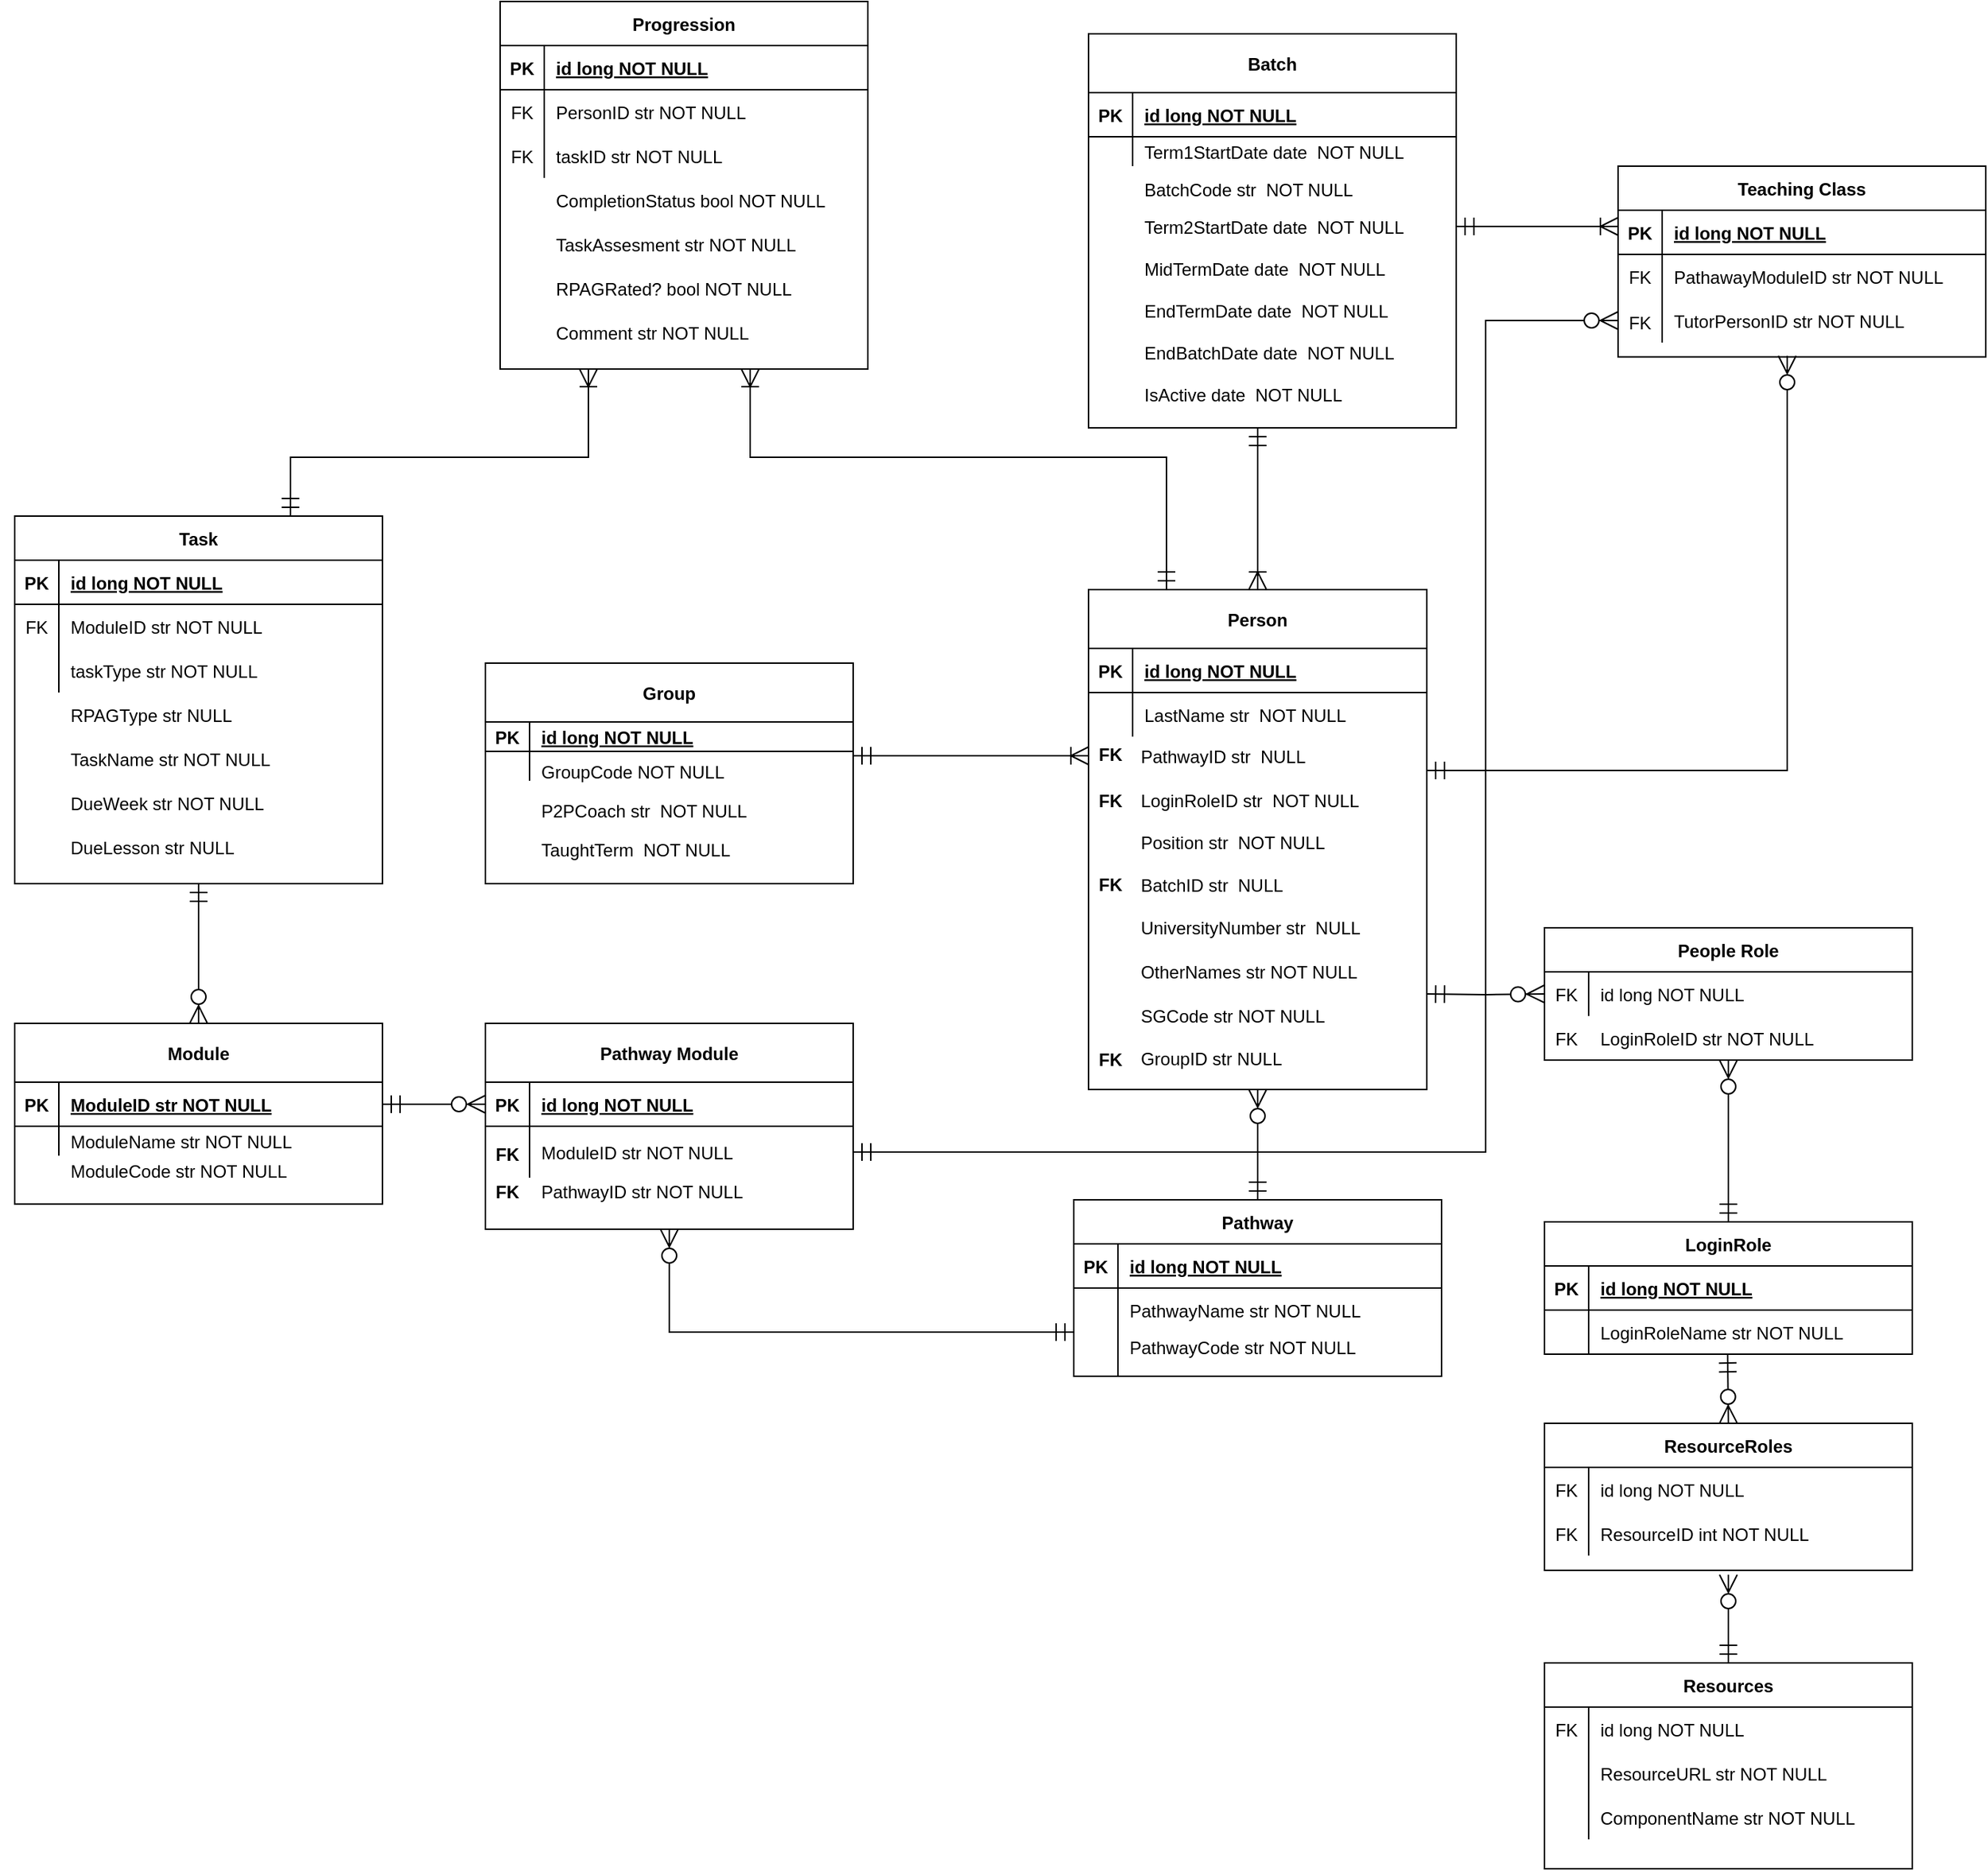 <mxfile version="13.4.5" type="device"><diagram id="R2lEEEUBdFMjLlhIrx00" name="Page-1"><mxGraphModel dx="1936" dy="806" grid="1" gridSize="10" guides="1" tooltips="1" connect="1" arrows="1" fold="1" page="1" pageScale="1" pageWidth="850" pageHeight="1100" math="0" shadow="0" extFonts="Permanent Marker^https://fonts.googleapis.com/css?family=Permanent+Marker"><root><mxCell id="0"/><mxCell id="1" parent="0"/><mxCell id="mULI5Mnwe5MFSeZiWkGn-4" style="edgeStyle=orthogonalEdgeStyle;rounded=0;orthogonalLoop=1;jettySize=auto;html=1;exitX=0.5;exitY=0;exitDx=0;exitDy=0;endArrow=ERzeroToMany;endFill=1;startArrow=ERmandOne;startFill=0;endSize=10;startSize=10;" parent="1" source="iSOJMtBN9dPg6VD0sbcy-31" edge="1"><mxGeometry relative="1" as="geometry"><mxPoint x="595" y="910" as="targetPoint"/></mxGeometry></mxCell><mxCell id="iSOJMtBN9dPg6VD0sbcy-31" value="Pathway" style="shape=table;startSize=30;container=1;collapsible=1;childLayout=tableLayout;fixedRows=1;rowLines=0;fontStyle=1;align=center;resizeLast=1;" parent="1" vertex="1"><mxGeometry x="470" y="985" width="250" height="120" as="geometry"/></mxCell><mxCell id="iSOJMtBN9dPg6VD0sbcy-32" value="" style="shape=partialRectangle;collapsible=0;dropTarget=0;pointerEvents=0;fillColor=none;points=[[0,0.5],[1,0.5]];portConstraint=eastwest;top=0;left=0;right=0;bottom=1;" parent="iSOJMtBN9dPg6VD0sbcy-31" vertex="1"><mxGeometry y="30" width="250" height="30" as="geometry"/></mxCell><mxCell id="iSOJMtBN9dPg6VD0sbcy-33" value="PK" style="shape=partialRectangle;overflow=hidden;connectable=0;fillColor=none;top=0;left=0;bottom=0;right=0;fontStyle=1;" parent="iSOJMtBN9dPg6VD0sbcy-32" vertex="1"><mxGeometry width="30" height="30" as="geometry"/></mxCell><mxCell id="iSOJMtBN9dPg6VD0sbcy-34" value="id long NOT NULL" style="shape=partialRectangle;overflow=hidden;connectable=0;fillColor=none;top=0;left=0;bottom=0;right=0;align=left;spacingLeft=6;fontStyle=5;" parent="iSOJMtBN9dPg6VD0sbcy-32" vertex="1"><mxGeometry x="30" width="220" height="30" as="geometry"/></mxCell><mxCell id="iSOJMtBN9dPg6VD0sbcy-35" value="" style="shape=partialRectangle;collapsible=0;dropTarget=0;pointerEvents=0;fillColor=none;points=[[0,0.5],[1,0.5]];portConstraint=eastwest;top=0;left=0;right=0;bottom=0;" parent="iSOJMtBN9dPg6VD0sbcy-31" vertex="1"><mxGeometry y="60" width="250" height="30" as="geometry"/></mxCell><mxCell id="iSOJMtBN9dPg6VD0sbcy-36" value="" style="shape=partialRectangle;overflow=hidden;connectable=0;fillColor=none;top=0;left=0;bottom=0;right=0;" parent="iSOJMtBN9dPg6VD0sbcy-35" vertex="1"><mxGeometry width="30" height="30" as="geometry"/></mxCell><mxCell id="iSOJMtBN9dPg6VD0sbcy-37" value="PathwayName str NOT NULL" style="shape=partialRectangle;overflow=hidden;connectable=0;fillColor=none;top=0;left=0;bottom=0;right=0;align=left;spacingLeft=6;" parent="iSOJMtBN9dPg6VD0sbcy-35" vertex="1"><mxGeometry x="30" width="220" height="30" as="geometry"/></mxCell><mxCell id="iSOJMtBN9dPg6VD0sbcy-38" value="" style="shape=partialRectangle;collapsible=0;dropTarget=0;pointerEvents=0;fillColor=none;points=[[0,0.5],[1,0.5]];portConstraint=eastwest;top=0;left=0;right=0;bottom=0;" parent="iSOJMtBN9dPg6VD0sbcy-31" vertex="1"><mxGeometry y="90" width="250" height="30" as="geometry"/></mxCell><mxCell id="iSOJMtBN9dPg6VD0sbcy-39" value="" style="shape=partialRectangle;overflow=hidden;connectable=0;fillColor=none;top=0;left=0;bottom=0;right=0;" parent="iSOJMtBN9dPg6VD0sbcy-38" vertex="1"><mxGeometry width="30" height="30" as="geometry"/></mxCell><mxCell id="iSOJMtBN9dPg6VD0sbcy-40" value="" style="shape=partialRectangle;overflow=hidden;connectable=0;fillColor=none;top=0;left=0;bottom=0;right=0;align=left;spacingLeft=6;" parent="iSOJMtBN9dPg6VD0sbcy-38" vertex="1"><mxGeometry x="30" width="220" height="30" as="geometry"/></mxCell><mxCell id="iSOJMtBN9dPg6VD0sbcy-74" value="" style="group" parent="1" vertex="1" connectable="0"><mxGeometry x="480" y="570" width="230" height="370" as="geometry"/></mxCell><mxCell id="iSOJMtBN9dPg6VD0sbcy-63" value="Person" style="shape=table;startSize=40;container=1;collapsible=1;childLayout=tableLayout;fixedRows=1;rowLines=0;fontStyle=1;align=center;resizeLast=1;" parent="iSOJMtBN9dPg6VD0sbcy-74" vertex="1"><mxGeometry width="230" height="340" as="geometry"/></mxCell><mxCell id="iSOJMtBN9dPg6VD0sbcy-64" value="" style="shape=partialRectangle;collapsible=0;dropTarget=0;pointerEvents=0;fillColor=none;points=[[0,0.5],[1,0.5]];portConstraint=eastwest;top=0;left=0;right=0;bottom=1;" parent="iSOJMtBN9dPg6VD0sbcy-63" vertex="1"><mxGeometry y="40" width="230" height="30" as="geometry"/></mxCell><mxCell id="iSOJMtBN9dPg6VD0sbcy-65" value="PK" style="shape=partialRectangle;overflow=hidden;connectable=0;fillColor=none;top=0;left=0;bottom=0;right=0;fontStyle=1;" parent="iSOJMtBN9dPg6VD0sbcy-64" vertex="1"><mxGeometry width="30" height="30" as="geometry"/></mxCell><mxCell id="iSOJMtBN9dPg6VD0sbcy-66" value="id long NOT NULL" style="shape=partialRectangle;overflow=hidden;connectable=0;fillColor=none;top=0;left=0;bottom=0;right=0;align=left;spacingLeft=6;fontStyle=5;" parent="iSOJMtBN9dPg6VD0sbcy-64" vertex="1"><mxGeometry x="30" width="200" height="30" as="geometry"/></mxCell><mxCell id="iSOJMtBN9dPg6VD0sbcy-67" value="" style="shape=partialRectangle;collapsible=0;dropTarget=0;pointerEvents=0;fillColor=none;points=[[0,0.5],[1,0.5]];portConstraint=eastwest;top=0;left=0;right=0;bottom=0;" parent="iSOJMtBN9dPg6VD0sbcy-63" vertex="1"><mxGeometry y="70" width="230" height="30" as="geometry"/></mxCell><mxCell id="iSOJMtBN9dPg6VD0sbcy-68" value="" style="shape=partialRectangle;overflow=hidden;connectable=0;fillColor=none;top=0;left=0;bottom=0;right=0;" parent="iSOJMtBN9dPg6VD0sbcy-67" vertex="1"><mxGeometry width="30" height="30" as="geometry"/></mxCell><mxCell id="iSOJMtBN9dPg6VD0sbcy-69" value="LastName str  NOT NULL" style="shape=partialRectangle;overflow=hidden;connectable=0;fillColor=none;top=0;left=0;bottom=0;right=0;align=left;spacingLeft=6;" parent="iSOJMtBN9dPg6VD0sbcy-67" vertex="1"><mxGeometry x="30" width="200" height="30" as="geometry"/></mxCell><mxCell id="iSOJMtBN9dPg6VD0sbcy-73" value="" style="group" parent="iSOJMtBN9dPg6VD0sbcy-74" vertex="1" connectable="0"><mxGeometry x="27.6" y="220" width="202.4" height="118" as="geometry"/></mxCell><mxCell id="iSOJMtBN9dPg6VD0sbcy-70" value="OtherNames str NOT NULL" style="shape=partialRectangle;overflow=hidden;connectable=0;fillColor=none;top=0;left=0;bottom=0;right=0;align=left;spacingLeft=6;" parent="iSOJMtBN9dPg6VD0sbcy-73" vertex="1"><mxGeometry y="20" width="202.4" height="39.333" as="geometry"/></mxCell><mxCell id="iSOJMtBN9dPg6VD0sbcy-71" value="SGCode str NOT NULL" style="shape=partialRectangle;overflow=hidden;connectable=0;fillColor=none;top=0;left=0;bottom=0;right=0;align=left;spacingLeft=6;" parent="iSOJMtBN9dPg6VD0sbcy-73" vertex="1"><mxGeometry y="50.003" width="202.4" height="39.333" as="geometry"/></mxCell><mxCell id="iSOJMtBN9dPg6VD0sbcy-72" value="GroupID str NULL" style="shape=partialRectangle;overflow=hidden;connectable=0;fillColor=none;top=0;left=0;bottom=0;right=0;align=left;spacingLeft=6;" parent="iSOJMtBN9dPg6VD0sbcy-73" vertex="1"><mxGeometry y="78.667" width="202.4" height="39.333" as="geometry"/></mxCell><mxCell id="TKAU5QeSrJb_DP6Y0V8A-10" value="BatchID str  NULL" style="shape=partialRectangle;overflow=hidden;connectable=0;fillColor=none;top=0;left=0;bottom=0;right=0;align=left;spacingLeft=6;" parent="iSOJMtBN9dPg6VD0sbcy-73" vertex="1"><mxGeometry y="-39.328" width="202.4" height="39.333" as="geometry"/></mxCell><mxCell id="mULI5Mnwe5MFSeZiWkGn-61" value="UniversityNumber str  NULL" style="shape=partialRectangle;overflow=hidden;connectable=0;fillColor=none;top=0;left=0;bottom=0;right=0;align=left;spacingLeft=6;" parent="iSOJMtBN9dPg6VD0sbcy-73" vertex="1"><mxGeometry y="-9.998" width="202.4" height="39.333" as="geometry"/></mxCell><mxCell id="TKAU5QeSrJb_DP6Y0V8A-20" value="Position str  NOT NULL" style="shape=partialRectangle;overflow=hidden;connectable=0;fillColor=none;top=0;left=0;bottom=0;right=0;align=left;spacingLeft=6;" parent="iSOJMtBN9dPg6VD0sbcy-74" vertex="1"><mxGeometry x="27.6" y="163.488" width="202.4" height="13.922" as="geometry"/></mxCell><mxCell id="YhvcG1eNFeFJZgmb6tsX-1" value="PathwayID str  NULL" style="shape=partialRectangle;overflow=hidden;connectable=0;fillColor=none;top=0;left=0;bottom=0;right=0;align=left;spacingLeft=6;" parent="iSOJMtBN9dPg6VD0sbcy-74" vertex="1"><mxGeometry x="27.6" y="99.997" width="202.4" height="26.416" as="geometry"/></mxCell><mxCell id="YhvcG1eNFeFJZgmb6tsX-2" value="LoginRoleID str  NOT NULL" style="shape=partialRectangle;overflow=hidden;connectable=0;fillColor=none;top=0;left=0;bottom=0;right=0;align=left;spacingLeft=6;" parent="iSOJMtBN9dPg6VD0sbcy-74" vertex="1"><mxGeometry x="27.6" y="130.003" width="202.4" height="26.416" as="geometry"/></mxCell><mxCell id="jkWvNy7KjLW6kc-UgUNd-1" value="FK" style="shape=partialRectangle;overflow=hidden;connectable=0;fillColor=none;top=0;left=0;bottom=0;right=0;fontStyle=1;" parent="iSOJMtBN9dPg6VD0sbcy-74" vertex="1"><mxGeometry y="96.41" width="30" height="30" as="geometry"/></mxCell><mxCell id="jkWvNy7KjLW6kc-UgUNd-2" value="FK" style="shape=partialRectangle;overflow=hidden;connectable=0;fillColor=none;top=0;left=0;bottom=0;right=0;fontStyle=1;" parent="iSOJMtBN9dPg6VD0sbcy-74" vertex="1"><mxGeometry y="128" width="30" height="30" as="geometry"/></mxCell><mxCell id="iSOJMtBN9dPg6VD0sbcy-91" value="" style="group" parent="1" vertex="1" connectable="0"><mxGeometry x="480" y="180" width="250" height="300" as="geometry"/></mxCell><mxCell id="iSOJMtBN9dPg6VD0sbcy-75" value="" style="group" parent="iSOJMtBN9dPg6VD0sbcy-91" vertex="1" connectable="0"><mxGeometry width="250" height="299.999" as="geometry"/></mxCell><mxCell id="iSOJMtBN9dPg6VD0sbcy-76" value="Batch" style="shape=table;startSize=40;container=1;collapsible=1;childLayout=tableLayout;fixedRows=1;rowLines=0;fontStyle=1;align=center;resizeLast=1;" parent="iSOJMtBN9dPg6VD0sbcy-75" vertex="1"><mxGeometry y="12" width="250" height="268" as="geometry"/></mxCell><mxCell id="iSOJMtBN9dPg6VD0sbcy-77" value="" style="shape=partialRectangle;collapsible=0;dropTarget=0;pointerEvents=0;fillColor=none;points=[[0,0.5],[1,0.5]];portConstraint=eastwest;top=0;left=0;right=0;bottom=1;" parent="iSOJMtBN9dPg6VD0sbcy-76" vertex="1"><mxGeometry y="40" width="250" height="30" as="geometry"/></mxCell><mxCell id="iSOJMtBN9dPg6VD0sbcy-78" value="PK" style="shape=partialRectangle;overflow=hidden;connectable=0;fillColor=none;top=0;left=0;bottom=0;right=0;fontStyle=1;" parent="iSOJMtBN9dPg6VD0sbcy-77" vertex="1"><mxGeometry width="30" height="30" as="geometry"/></mxCell><mxCell id="iSOJMtBN9dPg6VD0sbcy-79" value="id long NOT NULL" style="shape=partialRectangle;overflow=hidden;connectable=0;fillColor=none;top=0;left=0;bottom=0;right=0;align=left;spacingLeft=6;fontStyle=5;" parent="iSOJMtBN9dPg6VD0sbcy-77" vertex="1"><mxGeometry x="30" width="220" height="30" as="geometry"/></mxCell><mxCell id="iSOJMtBN9dPg6VD0sbcy-80" value="" style="shape=partialRectangle;collapsible=0;dropTarget=0;pointerEvents=0;fillColor=none;points=[[0,0.5],[1,0.5]];portConstraint=eastwest;top=0;left=0;right=0;bottom=0;" parent="iSOJMtBN9dPg6VD0sbcy-76" vertex="1"><mxGeometry y="70" width="250" height="20" as="geometry"/></mxCell><mxCell id="iSOJMtBN9dPg6VD0sbcy-81" value="" style="shape=partialRectangle;overflow=hidden;connectable=0;fillColor=none;top=0;left=0;bottom=0;right=0;" parent="iSOJMtBN9dPg6VD0sbcy-80" vertex="1"><mxGeometry width="30" height="20" as="geometry"/></mxCell><mxCell id="iSOJMtBN9dPg6VD0sbcy-82" value="Term1StartDate date  NOT NULL" style="shape=partialRectangle;overflow=hidden;connectable=0;fillColor=none;top=0;left=0;bottom=0;right=0;align=left;spacingLeft=6;" parent="iSOJMtBN9dPg6VD0sbcy-80" vertex="1"><mxGeometry x="30" width="220" height="20" as="geometry"/></mxCell><mxCell id="iSOJMtBN9dPg6VD0sbcy-83" value="" style="group" parent="iSOJMtBN9dPg6VD0sbcy-75" vertex="1" connectable="0"><mxGeometry x="30" y="128.571" width="220" height="85.714" as="geometry"/></mxCell><mxCell id="iSOJMtBN9dPg6VD0sbcy-84" value="Term2StartDate date  NOT NULL" style="shape=partialRectangle;overflow=hidden;connectable=0;fillColor=none;top=0;left=0;bottom=0;right=0;align=left;spacingLeft=6;" parent="iSOJMtBN9dPg6VD0sbcy-83" vertex="1"><mxGeometry width="220" height="28.571" as="geometry"/></mxCell><mxCell id="iSOJMtBN9dPg6VD0sbcy-85" value="MidTermDate date  NOT NULL" style="shape=partialRectangle;overflow=hidden;connectable=0;fillColor=none;top=0;left=0;bottom=0;right=0;align=left;spacingLeft=6;" parent="iSOJMtBN9dPg6VD0sbcy-83" vertex="1"><mxGeometry y="28.571" width="220" height="28.571" as="geometry"/></mxCell><mxCell id="iSOJMtBN9dPg6VD0sbcy-86" value="EndTermDate date  NOT NULL" style="shape=partialRectangle;overflow=hidden;connectable=0;fillColor=none;top=0;left=0;bottom=0;right=0;align=left;spacingLeft=6;" parent="iSOJMtBN9dPg6VD0sbcy-83" vertex="1"><mxGeometry y="57.143" width="220" height="28.571" as="geometry"/></mxCell><mxCell id="iSOJMtBN9dPg6VD0sbcy-87" value="" style="group" parent="iSOJMtBN9dPg6VD0sbcy-91" vertex="1" connectable="0"><mxGeometry x="30" y="214.285" width="220" height="85.715" as="geometry"/></mxCell><mxCell id="iSOJMtBN9dPg6VD0sbcy-88" value="EndBatchDate date  NOT NULL" style="shape=partialRectangle;overflow=hidden;connectable=0;fillColor=none;top=0;left=0;bottom=0;right=0;align=left;spacingLeft=6;" parent="iSOJMtBN9dPg6VD0sbcy-87" vertex="1"><mxGeometry width="220" height="28.571" as="geometry"/></mxCell><mxCell id="iSOJMtBN9dPg6VD0sbcy-89" value="IsActive date  NOT NULL" style="shape=partialRectangle;overflow=hidden;connectable=0;fillColor=none;top=0;left=0;bottom=0;right=0;align=left;spacingLeft=6;" parent="iSOJMtBN9dPg6VD0sbcy-87" vertex="1"><mxGeometry y="28.571" width="220" height="28.571" as="geometry"/></mxCell><mxCell id="iSOJMtBN9dPg6VD0sbcy-122" value="" style="group" parent="1" vertex="1" connectable="0"><mxGeometry x="70" y="620" width="250" height="160" as="geometry"/></mxCell><mxCell id="iSOJMtBN9dPg6VD0sbcy-123" value="" style="group" parent="iSOJMtBN9dPg6VD0sbcy-122" vertex="1" connectable="0"><mxGeometry width="250" height="160" as="geometry"/></mxCell><mxCell id="iSOJMtBN9dPg6VD0sbcy-138" value="" style="group" parent="iSOJMtBN9dPg6VD0sbcy-123" vertex="1" connectable="0"><mxGeometry width="250" height="160" as="geometry"/></mxCell><mxCell id="iSOJMtBN9dPg6VD0sbcy-124" value="Group" style="shape=table;startSize=40;container=1;collapsible=1;childLayout=tableLayout;fixedRows=1;rowLines=0;fontStyle=1;align=center;resizeLast=1;" parent="iSOJMtBN9dPg6VD0sbcy-138" vertex="1"><mxGeometry width="250" height="150" as="geometry"/></mxCell><mxCell id="iSOJMtBN9dPg6VD0sbcy-125" value="" style="shape=partialRectangle;collapsible=0;dropTarget=0;pointerEvents=0;fillColor=none;points=[[0,0.5],[1,0.5]];portConstraint=eastwest;top=0;left=0;right=0;bottom=1;" parent="iSOJMtBN9dPg6VD0sbcy-124" vertex="1"><mxGeometry y="40" width="250" height="20" as="geometry"/></mxCell><mxCell id="iSOJMtBN9dPg6VD0sbcy-126" value="PK" style="shape=partialRectangle;overflow=hidden;connectable=0;fillColor=none;top=0;left=0;bottom=0;right=0;fontStyle=1;" parent="iSOJMtBN9dPg6VD0sbcy-125" vertex="1"><mxGeometry width="30" height="20" as="geometry"/></mxCell><mxCell id="iSOJMtBN9dPg6VD0sbcy-127" value="id long NOT NULL" style="shape=partialRectangle;overflow=hidden;connectable=0;fillColor=none;top=0;left=0;bottom=0;right=0;align=left;spacingLeft=6;fontStyle=5;" parent="iSOJMtBN9dPg6VD0sbcy-125" vertex="1"><mxGeometry x="30" width="220" height="20" as="geometry"/></mxCell><mxCell id="iSOJMtBN9dPg6VD0sbcy-128" value="" style="shape=partialRectangle;collapsible=0;dropTarget=0;pointerEvents=0;fillColor=none;points=[[0,0.5],[1,0.5]];portConstraint=eastwest;top=0;left=0;right=0;bottom=0;" parent="iSOJMtBN9dPg6VD0sbcy-124" vertex="1"><mxGeometry y="60" width="250" height="20" as="geometry"/></mxCell><mxCell id="iSOJMtBN9dPg6VD0sbcy-129" value="" style="shape=partialRectangle;overflow=hidden;connectable=0;fillColor=none;top=0;left=0;bottom=0;right=0;" parent="iSOJMtBN9dPg6VD0sbcy-128" vertex="1"><mxGeometry width="30" height="20" as="geometry"/></mxCell><mxCell id="iSOJMtBN9dPg6VD0sbcy-130" value="" style="shape=partialRectangle;overflow=hidden;connectable=0;fillColor=none;top=0;left=0;bottom=0;right=0;align=left;spacingLeft=6;" parent="iSOJMtBN9dPg6VD0sbcy-128" vertex="1"><mxGeometry x="30" width="220" height="20" as="geometry"/></mxCell><mxCell id="iSOJMtBN9dPg6VD0sbcy-131" value="" style="group" parent="iSOJMtBN9dPg6VD0sbcy-138" vertex="1" connectable="0"><mxGeometry x="30" y="60" width="220" height="80" as="geometry"/></mxCell><mxCell id="iSOJMtBN9dPg6VD0sbcy-132" value="GroupCode NOT NULL" style="shape=partialRectangle;overflow=hidden;connectable=0;fillColor=none;top=0;left=0;bottom=0;right=0;align=left;spacingLeft=6;fontStyle=0" parent="iSOJMtBN9dPg6VD0sbcy-131" vertex="1"><mxGeometry width="220" height="26.667" as="geometry"/></mxCell><mxCell id="iSOJMtBN9dPg6VD0sbcy-133" value="P2PCoach str  NOT NULL" style="shape=partialRectangle;overflow=hidden;connectable=0;fillColor=none;top=0;left=0;bottom=0;right=0;align=left;spacingLeft=6;" parent="iSOJMtBN9dPg6VD0sbcy-131" vertex="1"><mxGeometry y="26.667" width="220" height="26.667" as="geometry"/></mxCell><mxCell id="iSOJMtBN9dPg6VD0sbcy-134" value="TaughtTerm  NOT NULL" style="shape=partialRectangle;overflow=hidden;connectable=0;fillColor=none;top=0;left=0;bottom=0;right=0;align=left;spacingLeft=6;" parent="iSOJMtBN9dPg6VD0sbcy-131" vertex="1"><mxGeometry y="53.333" width="220" height="26.667" as="geometry"/></mxCell><mxCell id="iSOJMtBN9dPg6VD0sbcy-139" value="" style="group" parent="1" vertex="1" connectable="0"><mxGeometry x="70" y="865" width="250" height="265" as="geometry"/></mxCell><mxCell id="iSOJMtBN9dPg6VD0sbcy-140" value="" style="group" parent="iSOJMtBN9dPg6VD0sbcy-139" vertex="1" connectable="0"><mxGeometry width="250" height="265" as="geometry"/></mxCell><mxCell id="iSOJMtBN9dPg6VD0sbcy-141" value="" style="group" parent="iSOJMtBN9dPg6VD0sbcy-140" vertex="1" connectable="0"><mxGeometry width="250" height="252.381" as="geometry"/></mxCell><mxCell id="iSOJMtBN9dPg6VD0sbcy-142" value="Pathway Module" style="shape=table;startSize=40;container=1;collapsible=1;childLayout=tableLayout;fixedRows=1;rowLines=0;fontStyle=1;align=center;resizeLast=1;" parent="iSOJMtBN9dPg6VD0sbcy-141" vertex="1"><mxGeometry width="250" height="140" as="geometry"/></mxCell><mxCell id="iSOJMtBN9dPg6VD0sbcy-143" value="" style="shape=partialRectangle;collapsible=0;dropTarget=0;pointerEvents=0;fillColor=none;points=[[0,0.5],[1,0.5]];portConstraint=eastwest;top=0;left=0;right=0;bottom=1;" parent="iSOJMtBN9dPg6VD0sbcy-142" vertex="1"><mxGeometry y="40" width="250" height="30" as="geometry"/></mxCell><mxCell id="iSOJMtBN9dPg6VD0sbcy-144" value="PK" style="shape=partialRectangle;overflow=hidden;connectable=0;fillColor=none;top=0;left=0;bottom=0;right=0;fontStyle=1;" parent="iSOJMtBN9dPg6VD0sbcy-143" vertex="1"><mxGeometry width="30" height="30" as="geometry"/></mxCell><mxCell id="iSOJMtBN9dPg6VD0sbcy-145" value="id long NOT NULL" style="shape=partialRectangle;overflow=hidden;connectable=0;fillColor=none;top=0;left=0;bottom=0;right=0;align=left;spacingLeft=6;fontStyle=5;" parent="iSOJMtBN9dPg6VD0sbcy-143" vertex="1"><mxGeometry x="30" width="220" height="30" as="geometry"/></mxCell><mxCell id="iSOJMtBN9dPg6VD0sbcy-146" value="" style="shape=partialRectangle;collapsible=0;dropTarget=0;pointerEvents=0;fillColor=none;points=[[0,0.5],[1,0.5]];portConstraint=eastwest;top=0;left=0;right=0;bottom=0;" parent="iSOJMtBN9dPg6VD0sbcy-142" vertex="1"><mxGeometry y="70" width="250" height="35" as="geometry"/></mxCell><mxCell id="iSOJMtBN9dPg6VD0sbcy-147" value="" style="shape=partialRectangle;overflow=hidden;connectable=0;fillColor=none;top=0;left=0;bottom=0;right=0;" parent="iSOJMtBN9dPg6VD0sbcy-146" vertex="1"><mxGeometry width="30" height="35" as="geometry"/></mxCell><mxCell id="iSOJMtBN9dPg6VD0sbcy-148" value="ModuleID str NOT NULL" style="shape=partialRectangle;overflow=hidden;connectable=0;fillColor=none;top=0;left=0;bottom=0;right=0;align=left;spacingLeft=6;" parent="iSOJMtBN9dPg6VD0sbcy-146" vertex="1"><mxGeometry x="30" width="220" height="35" as="geometry"/></mxCell><mxCell id="mULI5Mnwe5MFSeZiWkGn-5" value="FK" style="shape=partialRectangle;overflow=hidden;connectable=0;fillColor=none;top=0;left=0;bottom=0;right=0;fontStyle=1;" parent="iSOJMtBN9dPg6VD0sbcy-141" vertex="1"><mxGeometry y="95.003" width="30" height="37.857" as="geometry"/></mxCell><mxCell id="mULI5Mnwe5MFSeZiWkGn-6" value="FK" style="shape=partialRectangle;overflow=hidden;connectable=0;fillColor=none;top=0;left=0;bottom=0;right=0;fontStyle=1;" parent="iSOJMtBN9dPg6VD0sbcy-141" vertex="1"><mxGeometry y="69.403" width="30" height="37.857" as="geometry"/></mxCell><mxCell id="iSOJMtBN9dPg6VD0sbcy-149" value="" style="group" parent="iSOJMtBN9dPg6VD0sbcy-141" vertex="1" connectable="0"><mxGeometry x="30" y="105" width="220" height="55" as="geometry"/></mxCell><mxCell id="iSOJMtBN9dPg6VD0sbcy-150" value="PathwayID str NOT NULL" style="shape=partialRectangle;overflow=hidden;connectable=0;fillColor=none;top=0;left=0;bottom=0;right=0;align=left;spacingLeft=6;" parent="iSOJMtBN9dPg6VD0sbcy-149" vertex="1"><mxGeometry width="220" height="18.333" as="geometry"/></mxCell><mxCell id="iSOJMtBN9dPg6VD0sbcy-191" value="" style="group" parent="1" vertex="1" connectable="0"><mxGeometry x="-250" y="520" width="250" height="250" as="geometry"/></mxCell><mxCell id="iSOJMtBN9dPg6VD0sbcy-41" value="Task" style="shape=table;startSize=30;container=1;collapsible=1;childLayout=tableLayout;fixedRows=1;rowLines=0;fontStyle=1;align=center;resizeLast=1;" parent="iSOJMtBN9dPg6VD0sbcy-191" vertex="1"><mxGeometry width="250" height="250" as="geometry"/></mxCell><mxCell id="iSOJMtBN9dPg6VD0sbcy-42" value="" style="shape=partialRectangle;collapsible=0;dropTarget=0;pointerEvents=0;fillColor=none;points=[[0,0.5],[1,0.5]];portConstraint=eastwest;top=0;left=0;right=0;bottom=1;" parent="iSOJMtBN9dPg6VD0sbcy-41" vertex="1"><mxGeometry y="30" width="250" height="30" as="geometry"/></mxCell><mxCell id="iSOJMtBN9dPg6VD0sbcy-43" value="PK" style="shape=partialRectangle;overflow=hidden;connectable=0;fillColor=none;top=0;left=0;bottom=0;right=0;fontStyle=1;" parent="iSOJMtBN9dPg6VD0sbcy-42" vertex="1"><mxGeometry width="30" height="30" as="geometry"/></mxCell><mxCell id="iSOJMtBN9dPg6VD0sbcy-44" value="id long NOT NULL " style="shape=partialRectangle;overflow=hidden;connectable=0;fillColor=none;top=0;left=0;bottom=0;right=0;align=left;spacingLeft=6;fontStyle=5;" parent="iSOJMtBN9dPg6VD0sbcy-42" vertex="1"><mxGeometry x="30" width="220" height="30" as="geometry"/></mxCell><mxCell id="iSOJMtBN9dPg6VD0sbcy-45" value="" style="shape=partialRectangle;collapsible=0;dropTarget=0;pointerEvents=0;fillColor=none;points=[[0,0.5],[1,0.5]];portConstraint=eastwest;top=0;left=0;right=0;bottom=0;" parent="iSOJMtBN9dPg6VD0sbcy-41" vertex="1"><mxGeometry y="60" width="250" height="30" as="geometry"/></mxCell><mxCell id="iSOJMtBN9dPg6VD0sbcy-46" value="FK" style="shape=partialRectangle;overflow=hidden;connectable=0;fillColor=none;top=0;left=0;bottom=0;right=0;" parent="iSOJMtBN9dPg6VD0sbcy-45" vertex="1"><mxGeometry width="30" height="30" as="geometry"/></mxCell><mxCell id="iSOJMtBN9dPg6VD0sbcy-47" value="ModuleID str NOT NULL" style="shape=partialRectangle;overflow=hidden;connectable=0;fillColor=none;top=0;left=0;bottom=0;right=0;align=left;spacingLeft=6;" parent="iSOJMtBN9dPg6VD0sbcy-45" vertex="1"><mxGeometry x="30" width="220" height="30" as="geometry"/></mxCell><mxCell id="iSOJMtBN9dPg6VD0sbcy-48" value="" style="shape=partialRectangle;collapsible=0;dropTarget=0;pointerEvents=0;fillColor=none;points=[[0,0.5],[1,0.5]];portConstraint=eastwest;top=0;left=0;right=0;bottom=0;" parent="iSOJMtBN9dPg6VD0sbcy-41" vertex="1"><mxGeometry y="90" width="250" height="30" as="geometry"/></mxCell><mxCell id="iSOJMtBN9dPg6VD0sbcy-49" value="" style="shape=partialRectangle;overflow=hidden;connectable=0;fillColor=none;top=0;left=0;bottom=0;right=0;" parent="iSOJMtBN9dPg6VD0sbcy-48" vertex="1"><mxGeometry width="30" height="30" as="geometry"/></mxCell><mxCell id="iSOJMtBN9dPg6VD0sbcy-50" value="taskType str NOT NULL" style="shape=partialRectangle;overflow=hidden;connectable=0;fillColor=none;top=0;left=0;bottom=0;right=0;align=left;spacingLeft=6;" parent="iSOJMtBN9dPg6VD0sbcy-48" vertex="1"><mxGeometry x="30" width="220" height="30" as="geometry"/></mxCell><mxCell id="iSOJMtBN9dPg6VD0sbcy-173" value="TaskName str NOT NULL" style="shape=partialRectangle;overflow=hidden;connectable=0;fillColor=none;top=0;left=0;bottom=0;right=0;align=left;spacingLeft=6;" parent="iSOJMtBN9dPg6VD0sbcy-191" vertex="1"><mxGeometry x="30" y="150" width="220" height="30" as="geometry"/></mxCell><mxCell id="iSOJMtBN9dPg6VD0sbcy-174" value="RPAGType str NULL" style="shape=partialRectangle;overflow=hidden;connectable=0;fillColor=none;top=0;left=0;bottom=0;right=0;align=left;spacingLeft=6;" parent="iSOJMtBN9dPg6VD0sbcy-191" vertex="1"><mxGeometry x="30" y="120" width="220" height="30" as="geometry"/></mxCell><mxCell id="iSOJMtBN9dPg6VD0sbcy-175" value="DueWeek str NOT NULL" style="shape=partialRectangle;overflow=hidden;connectable=0;fillColor=none;top=0;left=0;bottom=0;right=0;align=left;spacingLeft=6;" parent="iSOJMtBN9dPg6VD0sbcy-191" vertex="1"><mxGeometry x="30" y="180" width="220" height="30" as="geometry"/></mxCell><mxCell id="iSOJMtBN9dPg6VD0sbcy-176" value="DueLesson str NULL" style="shape=partialRectangle;overflow=hidden;connectable=0;fillColor=none;top=0;left=0;bottom=0;right=0;align=left;spacingLeft=6;" parent="iSOJMtBN9dPg6VD0sbcy-191" vertex="1"><mxGeometry x="30" y="210" width="220" height="30" as="geometry"/></mxCell><mxCell id="iSOJMtBN9dPg6VD0sbcy-192" value="" style="group" parent="1" vertex="1" connectable="0"><mxGeometry x="80" y="170" width="250" height="250" as="geometry"/></mxCell><mxCell id="iSOJMtBN9dPg6VD0sbcy-193" value="Progression" style="shape=table;startSize=30;container=1;collapsible=1;childLayout=tableLayout;fixedRows=1;rowLines=0;fontStyle=1;align=center;resizeLast=1;" parent="iSOJMtBN9dPg6VD0sbcy-192" vertex="1"><mxGeometry width="250" height="250" as="geometry"/></mxCell><mxCell id="iSOJMtBN9dPg6VD0sbcy-194" value="" style="shape=partialRectangle;collapsible=0;dropTarget=0;pointerEvents=0;fillColor=none;points=[[0,0.5],[1,0.5]];portConstraint=eastwest;top=0;left=0;right=0;bottom=1;" parent="iSOJMtBN9dPg6VD0sbcy-193" vertex="1"><mxGeometry y="30" width="250" height="30" as="geometry"/></mxCell><mxCell id="iSOJMtBN9dPg6VD0sbcy-195" value="PK" style="shape=partialRectangle;overflow=hidden;connectable=0;fillColor=none;top=0;left=0;bottom=0;right=0;fontStyle=1;" parent="iSOJMtBN9dPg6VD0sbcy-194" vertex="1"><mxGeometry width="30" height="30" as="geometry"/></mxCell><mxCell id="iSOJMtBN9dPg6VD0sbcy-196" value="id long NOT NULL" style="shape=partialRectangle;overflow=hidden;connectable=0;fillColor=none;top=0;left=0;bottom=0;right=0;align=left;spacingLeft=6;fontStyle=5;" parent="iSOJMtBN9dPg6VD0sbcy-194" vertex="1"><mxGeometry x="30" width="220" height="30" as="geometry"/></mxCell><mxCell id="iSOJMtBN9dPg6VD0sbcy-197" value="" style="shape=partialRectangle;collapsible=0;dropTarget=0;pointerEvents=0;fillColor=none;points=[[0,0.5],[1,0.5]];portConstraint=eastwest;top=0;left=0;right=0;bottom=0;" parent="iSOJMtBN9dPg6VD0sbcy-193" vertex="1"><mxGeometry y="60" width="250" height="30" as="geometry"/></mxCell><mxCell id="iSOJMtBN9dPg6VD0sbcy-198" value="FK" style="shape=partialRectangle;overflow=hidden;connectable=0;fillColor=none;top=0;left=0;bottom=0;right=0;" parent="iSOJMtBN9dPg6VD0sbcy-197" vertex="1"><mxGeometry width="30" height="30" as="geometry"/></mxCell><mxCell id="iSOJMtBN9dPg6VD0sbcy-199" value="PersonID str NOT NULL" style="shape=partialRectangle;overflow=hidden;connectable=0;fillColor=none;top=0;left=0;bottom=0;right=0;align=left;spacingLeft=6;" parent="iSOJMtBN9dPg6VD0sbcy-197" vertex="1"><mxGeometry x="30" width="220" height="30" as="geometry"/></mxCell><mxCell id="iSOJMtBN9dPg6VD0sbcy-200" value="" style="shape=partialRectangle;collapsible=0;dropTarget=0;pointerEvents=0;fillColor=none;points=[[0,0.5],[1,0.5]];portConstraint=eastwest;top=0;left=0;right=0;bottom=0;" parent="iSOJMtBN9dPg6VD0sbcy-193" vertex="1"><mxGeometry y="90" width="250" height="30" as="geometry"/></mxCell><mxCell id="iSOJMtBN9dPg6VD0sbcy-201" value="" style="shape=partialRectangle;overflow=hidden;connectable=0;fillColor=none;top=0;left=0;bottom=0;right=0;" parent="iSOJMtBN9dPg6VD0sbcy-200" vertex="1"><mxGeometry width="30" height="30" as="geometry"/></mxCell><mxCell id="iSOJMtBN9dPg6VD0sbcy-202" value="taskID str NOT NULL" style="shape=partialRectangle;overflow=hidden;connectable=0;fillColor=none;top=0;left=0;bottom=0;right=0;align=left;spacingLeft=6;" parent="iSOJMtBN9dPg6VD0sbcy-200" vertex="1"><mxGeometry x="30" width="220" height="30" as="geometry"/></mxCell><mxCell id="iSOJMtBN9dPg6VD0sbcy-203" value="TaskAssesment str NOT NULL" style="shape=partialRectangle;overflow=hidden;connectable=0;fillColor=none;top=0;left=0;bottom=0;right=0;align=left;spacingLeft=6;" parent="iSOJMtBN9dPg6VD0sbcy-192" vertex="1"><mxGeometry x="30" y="150" width="220" height="30" as="geometry"/></mxCell><mxCell id="iSOJMtBN9dPg6VD0sbcy-204" value="CompletionStatus bool NOT NULL" style="shape=partialRectangle;overflow=hidden;connectable=0;fillColor=none;top=0;left=0;bottom=0;right=0;align=left;spacingLeft=6;" parent="iSOJMtBN9dPg6VD0sbcy-192" vertex="1"><mxGeometry x="30" y="120" width="220" height="30" as="geometry"/></mxCell><mxCell id="iSOJMtBN9dPg6VD0sbcy-205" value="RPAGRated? bool NOT NULL" style="shape=partialRectangle;overflow=hidden;connectable=0;fillColor=none;top=0;left=0;bottom=0;right=0;align=left;spacingLeft=6;" parent="iSOJMtBN9dPg6VD0sbcy-192" vertex="1"><mxGeometry x="30" y="180" width="220" height="30" as="geometry"/></mxCell><mxCell id="iSOJMtBN9dPg6VD0sbcy-206" value="Comment str NOT NULL" style="shape=partialRectangle;overflow=hidden;connectable=0;fillColor=none;top=0;left=0;bottom=0;right=0;align=left;spacingLeft=6;" parent="iSOJMtBN9dPg6VD0sbcy-192" vertex="1"><mxGeometry x="30" y="210" width="220" height="30" as="geometry"/></mxCell><mxCell id="jkWvNy7KjLW6kc-UgUNd-23" value="FK" style="shape=partialRectangle;overflow=hidden;connectable=0;fillColor=none;top=0;left=0;bottom=0;right=0;" parent="iSOJMtBN9dPg6VD0sbcy-192" vertex="1"><mxGeometry y="90" width="30" height="30" as="geometry"/></mxCell><mxCell id="iSOJMtBN9dPg6VD0sbcy-231" value="" style="group" parent="1" vertex="1" connectable="0"><mxGeometry x="-260" y="865" width="250" height="215" as="geometry"/></mxCell><mxCell id="iSOJMtBN9dPg6VD0sbcy-232" value="" style="group" parent="iSOJMtBN9dPg6VD0sbcy-231" vertex="1" connectable="0"><mxGeometry width="250" height="215.0" as="geometry"/></mxCell><mxCell id="iSOJMtBN9dPg6VD0sbcy-233" value="" style="group" parent="iSOJMtBN9dPg6VD0sbcy-232" vertex="1" connectable="0"><mxGeometry width="250" height="204.762" as="geometry"/></mxCell><mxCell id="iSOJMtBN9dPg6VD0sbcy-234" value="Module" style="shape=table;startSize=40;container=1;collapsible=1;childLayout=tableLayout;fixedRows=1;rowLines=0;fontStyle=1;align=center;resizeLast=1;" parent="iSOJMtBN9dPg6VD0sbcy-233" vertex="1"><mxGeometry x="10" width="250" height="122.857" as="geometry"/></mxCell><mxCell id="iSOJMtBN9dPg6VD0sbcy-235" value="" style="shape=partialRectangle;collapsible=0;dropTarget=0;pointerEvents=0;fillColor=none;points=[[0,0.5],[1,0.5]];portConstraint=eastwest;top=0;left=0;right=0;bottom=1;" parent="iSOJMtBN9dPg6VD0sbcy-234" vertex="1"><mxGeometry y="40" width="250" height="30" as="geometry"/></mxCell><mxCell id="iSOJMtBN9dPg6VD0sbcy-236" value="PK" style="shape=partialRectangle;overflow=hidden;connectable=0;fillColor=none;top=0;left=0;bottom=0;right=0;fontStyle=1;" parent="iSOJMtBN9dPg6VD0sbcy-235" vertex="1"><mxGeometry width="30" height="30" as="geometry"/></mxCell><mxCell id="iSOJMtBN9dPg6VD0sbcy-237" value="ModuleID str NOT NULL" style="shape=partialRectangle;overflow=hidden;connectable=0;fillColor=none;top=0;left=0;bottom=0;right=0;align=left;spacingLeft=6;fontStyle=5;" parent="iSOJMtBN9dPg6VD0sbcy-235" vertex="1"><mxGeometry x="30" width="220" height="30" as="geometry"/></mxCell><mxCell id="iSOJMtBN9dPg6VD0sbcy-238" value="" style="shape=partialRectangle;collapsible=0;dropTarget=0;pointerEvents=0;fillColor=none;points=[[0,0.5],[1,0.5]];portConstraint=eastwest;top=0;left=0;right=0;bottom=0;" parent="iSOJMtBN9dPg6VD0sbcy-234" vertex="1"><mxGeometry y="70" width="250" height="20" as="geometry"/></mxCell><mxCell id="iSOJMtBN9dPg6VD0sbcy-239" value="" style="shape=partialRectangle;overflow=hidden;connectable=0;fillColor=none;top=0;left=0;bottom=0;right=0;" parent="iSOJMtBN9dPg6VD0sbcy-238" vertex="1"><mxGeometry width="30" height="20" as="geometry"/></mxCell><mxCell id="iSOJMtBN9dPg6VD0sbcy-240" value="ModuleName str NOT NULL" style="shape=partialRectangle;overflow=hidden;connectable=0;fillColor=none;top=0;left=0;bottom=0;right=0;align=left;spacingLeft=6;" parent="iSOJMtBN9dPg6VD0sbcy-238" vertex="1"><mxGeometry x="30" width="220" height="20" as="geometry"/></mxCell><mxCell id="iSOJMtBN9dPg6VD0sbcy-241" value="" style="group" parent="iSOJMtBN9dPg6VD0sbcy-233" vertex="1" connectable="0"><mxGeometry x="40" y="92.143" width="220" height="61.429" as="geometry"/></mxCell><mxCell id="iSOJMtBN9dPg6VD0sbcy-242" value="" style="shape=partialRectangle;overflow=hidden;connectable=0;fillColor=none;top=0;left=0;bottom=0;right=0;align=left;spacingLeft=6;" parent="iSOJMtBN9dPg6VD0sbcy-241" vertex="1"><mxGeometry width="220" height="20.476" as="geometry"/></mxCell><mxCell id="jkWvNy7KjLW6kc-UgUNd-22" value="ModuleCode str NOT NULL" style="shape=partialRectangle;overflow=hidden;connectable=0;fillColor=none;top=0;left=0;bottom=0;right=0;align=left;spacingLeft=6;" parent="iSOJMtBN9dPg6VD0sbcy-241" vertex="1"><mxGeometry y="-2.143" width="220" height="20" as="geometry"/></mxCell><mxCell id="TKAU5QeSrJb_DP6Y0V8A-2" style="edgeStyle=orthogonalEdgeStyle;rounded=0;orthogonalLoop=1;jettySize=auto;html=1;startArrow=ERoneToMany;startFill=0;endArrow=ERmandOne;endFill=0;endSize=10;startSize=10;" parent="1" edge="1"><mxGeometry relative="1" as="geometry"><mxPoint x="320" y="683" as="targetPoint"/><mxPoint x="480" y="683" as="sourcePoint"/></mxGeometry></mxCell><mxCell id="TKAU5QeSrJb_DP6Y0V8A-8" style="edgeStyle=orthogonalEdgeStyle;rounded=0;orthogonalLoop=1;jettySize=auto;html=1;entryX=0.5;entryY=1;entryDx=0;entryDy=0;startArrow=ERzeroToMany;startFill=1;endArrow=ERmandOne;endFill=0;startSize=10;endSize=10;" parent="1" source="iSOJMtBN9dPg6VD0sbcy-234" target="iSOJMtBN9dPg6VD0sbcy-41" edge="1"><mxGeometry relative="1" as="geometry"/></mxCell><mxCell id="TKAU5QeSrJb_DP6Y0V8A-9" style="edgeStyle=orthogonalEdgeStyle;rounded=0;orthogonalLoop=1;jettySize=auto;html=1;exitX=0.5;exitY=0;exitDx=0;exitDy=0;startArrow=ERoneToMany;startFill=0;endArrow=ERmandOne;endFill=0;startSize=10;endSize=10;" parent="1" source="iSOJMtBN9dPg6VD0sbcy-63" edge="1"><mxGeometry relative="1" as="geometry"><mxPoint x="595" y="460" as="targetPoint"/></mxGeometry></mxCell><mxCell id="TKAU5QeSrJb_DP6Y0V8A-13" style="edgeStyle=orthogonalEdgeStyle;rounded=0;orthogonalLoop=1;jettySize=auto;html=1;exitX=1;exitY=0.5;exitDx=0;exitDy=0;entryX=0;entryY=0.5;entryDx=0;entryDy=0;startArrow=ERmandOne;startFill=0;endArrow=ERzeroToMany;endFill=1;startSize=10;endSize=10;" parent="1" source="iSOJMtBN9dPg6VD0sbcy-235" target="iSOJMtBN9dPg6VD0sbcy-143" edge="1"><mxGeometry relative="1" as="geometry"/></mxCell><mxCell id="TKAU5QeSrJb_DP6Y0V8A-15" style="edgeStyle=orthogonalEdgeStyle;rounded=0;orthogonalLoop=1;jettySize=auto;html=1;exitX=0.75;exitY=0;exitDx=0;exitDy=0;startArrow=ERmandOne;startFill=0;endArrow=ERoneToMany;endFill=0;startSize=10;endSize=10;" parent="1" source="iSOJMtBN9dPg6VD0sbcy-41" edge="1"><mxGeometry relative="1" as="geometry"><mxPoint x="140" y="420" as="targetPoint"/><Array as="points"><mxPoint x="-62" y="480"/><mxPoint x="140" y="480"/></Array></mxGeometry></mxCell><mxCell id="TKAU5QeSrJb_DP6Y0V8A-16" style="edgeStyle=orthogonalEdgeStyle;rounded=0;orthogonalLoop=1;jettySize=auto;html=1;startArrow=ERmandOne;startFill=0;endArrow=ERoneToMany;endFill=0;startSize=10;endSize=10;" parent="1" edge="1"><mxGeometry relative="1" as="geometry"><mxPoint x="250" y="420" as="targetPoint"/><Array as="points"><mxPoint x="533" y="480"/><mxPoint x="250" y="480"/></Array><mxPoint x="533" y="570" as="sourcePoint"/></mxGeometry></mxCell><mxCell id="YhvcG1eNFeFJZgmb6tsX-4" value="People Role" style="shape=table;startSize=30;container=1;collapsible=1;childLayout=tableLayout;fixedRows=1;rowLines=0;fontStyle=1;align=center;resizeLast=1;" parent="1" vertex="1"><mxGeometry x="790" y="800" width="250" height="90" as="geometry"/></mxCell><mxCell id="YhvcG1eNFeFJZgmb6tsX-8" value="" style="shape=partialRectangle;collapsible=0;dropTarget=0;pointerEvents=0;fillColor=none;points=[[0,0.5],[1,0.5]];portConstraint=eastwest;top=0;left=0;right=0;bottom=0;" parent="YhvcG1eNFeFJZgmb6tsX-4" vertex="1"><mxGeometry y="30" width="250" height="30" as="geometry"/></mxCell><mxCell id="YhvcG1eNFeFJZgmb6tsX-9" value="FK" style="shape=partialRectangle;overflow=hidden;connectable=0;fillColor=none;top=0;left=0;bottom=0;right=0;" parent="YhvcG1eNFeFJZgmb6tsX-8" vertex="1"><mxGeometry width="30" height="30" as="geometry"/></mxCell><mxCell id="YhvcG1eNFeFJZgmb6tsX-10" value="id long NOT NULL" style="shape=partialRectangle;overflow=hidden;connectable=0;fillColor=none;top=0;left=0;bottom=0;right=0;align=left;spacingLeft=6;" parent="YhvcG1eNFeFJZgmb6tsX-8" vertex="1"><mxGeometry x="30" width="220" height="30" as="geometry"/></mxCell><mxCell id="YhvcG1eNFeFJZgmb6tsX-14" style="edgeStyle=orthogonalEdgeStyle;rounded=0;orthogonalLoop=1;jettySize=auto;html=1;startArrow=ERmandOne;startFill=0;endArrow=ERzeroToMany;endFill=1;endSize=10;startSize=10;entryX=0;entryY=0.5;entryDx=0;entryDy=0;" parent="1" target="YhvcG1eNFeFJZgmb6tsX-8" edge="1"><mxGeometry relative="1" as="geometry"><mxPoint x="340" y="703" as="targetPoint"/><mxPoint x="710" y="845" as="sourcePoint"/></mxGeometry></mxCell><mxCell id="mULI5Mnwe5MFSeZiWkGn-3" style="edgeStyle=orthogonalEdgeStyle;rounded=0;orthogonalLoop=1;jettySize=auto;html=1;exitX=0.5;exitY=1;exitDx=0;exitDy=0;entryX=0;entryY=0.75;entryDx=0;entryDy=0;endArrow=ERmandOne;endFill=0;startArrow=ERzeroToMany;startFill=1;endSize=10;startSize=10;" parent="1" source="iSOJMtBN9dPg6VD0sbcy-142" target="iSOJMtBN9dPg6VD0sbcy-31" edge="1"><mxGeometry relative="1" as="geometry"/></mxCell><mxCell id="mULI5Mnwe5MFSeZiWkGn-45" value="" style="group" parent="1" vertex="1" connectable="0"><mxGeometry x="840" y="282" width="250" height="148" as="geometry"/></mxCell><mxCell id="mULI5Mnwe5MFSeZiWkGn-28" value="" style="group" parent="mULI5Mnwe5MFSeZiWkGn-45" vertex="1" connectable="0"><mxGeometry width="250" height="120" as="geometry"/></mxCell><mxCell id="mULI5Mnwe5MFSeZiWkGn-29" value="Teaching Class" style="shape=table;startSize=30;container=1;collapsible=1;childLayout=tableLayout;fixedRows=1;rowLines=0;fontStyle=1;align=center;resizeLast=1;" parent="mULI5Mnwe5MFSeZiWkGn-28" vertex="1"><mxGeometry width="250" height="129.73" as="geometry"/></mxCell><mxCell id="mULI5Mnwe5MFSeZiWkGn-30" value="" style="shape=partialRectangle;collapsible=0;dropTarget=0;pointerEvents=0;fillColor=none;points=[[0,0.5],[1,0.5]];portConstraint=eastwest;top=0;left=0;right=0;bottom=1;" parent="mULI5Mnwe5MFSeZiWkGn-29" vertex="1"><mxGeometry y="30" width="250" height="30" as="geometry"/></mxCell><mxCell id="mULI5Mnwe5MFSeZiWkGn-31" value="PK" style="shape=partialRectangle;overflow=hidden;connectable=0;fillColor=none;top=0;left=0;bottom=0;right=0;fontStyle=1;" parent="mULI5Mnwe5MFSeZiWkGn-30" vertex="1"><mxGeometry width="30" height="30" as="geometry"/></mxCell><mxCell id="mULI5Mnwe5MFSeZiWkGn-32" value="id long NOT NULL" style="shape=partialRectangle;overflow=hidden;connectable=0;fillColor=none;top=0;left=0;bottom=0;right=0;align=left;spacingLeft=6;fontStyle=5;" parent="mULI5Mnwe5MFSeZiWkGn-30" vertex="1"><mxGeometry x="30" width="220" height="30" as="geometry"/></mxCell><mxCell id="mULI5Mnwe5MFSeZiWkGn-33" value="" style="shape=partialRectangle;collapsible=0;dropTarget=0;pointerEvents=0;fillColor=none;points=[[0,0.5],[1,0.5]];portConstraint=eastwest;top=0;left=0;right=0;bottom=0;" parent="mULI5Mnwe5MFSeZiWkGn-29" vertex="1"><mxGeometry y="60" width="250" height="30" as="geometry"/></mxCell><mxCell id="mULI5Mnwe5MFSeZiWkGn-34" value="FK" style="shape=partialRectangle;overflow=hidden;connectable=0;fillColor=none;top=0;left=0;bottom=0;right=0;" parent="mULI5Mnwe5MFSeZiWkGn-33" vertex="1"><mxGeometry width="30" height="30" as="geometry"/></mxCell><mxCell id="mULI5Mnwe5MFSeZiWkGn-35" value="PathawayModuleID str NOT NULL" style="shape=partialRectangle;overflow=hidden;connectable=0;fillColor=none;top=0;left=0;bottom=0;right=0;align=left;spacingLeft=6;" parent="mULI5Mnwe5MFSeZiWkGn-33" vertex="1"><mxGeometry x="30" width="220" height="30" as="geometry"/></mxCell><mxCell id="mULI5Mnwe5MFSeZiWkGn-36" value="" style="shape=partialRectangle;collapsible=0;dropTarget=0;pointerEvents=0;fillColor=none;points=[[0,0.5],[1,0.5]];portConstraint=eastwest;top=0;left=0;right=0;bottom=0;" parent="mULI5Mnwe5MFSeZiWkGn-29" vertex="1"><mxGeometry y="90" width="250" height="30" as="geometry"/></mxCell><mxCell id="mULI5Mnwe5MFSeZiWkGn-37" value="" style="shape=partialRectangle;overflow=hidden;connectable=0;fillColor=none;top=0;left=0;bottom=0;right=0;" parent="mULI5Mnwe5MFSeZiWkGn-36" vertex="1"><mxGeometry width="30" height="30" as="geometry"/></mxCell><mxCell id="mULI5Mnwe5MFSeZiWkGn-38" value="TutorPersonID str NOT NULL" style="shape=partialRectangle;overflow=hidden;connectable=0;fillColor=none;top=0;left=0;bottom=0;right=0;align=left;spacingLeft=6;" parent="mULI5Mnwe5MFSeZiWkGn-36" vertex="1"><mxGeometry x="30" width="220" height="30" as="geometry"/></mxCell><mxCell id="mULI5Mnwe5MFSeZiWkGn-43" value="FK" style="shape=partialRectangle;overflow=hidden;connectable=0;fillColor=none;top=0;left=0;bottom=0;right=0;" parent="mULI5Mnwe5MFSeZiWkGn-28" vertex="1"><mxGeometry y="98.0" width="30" height="14.4" as="geometry"/></mxCell><mxCell id="mULI5Mnwe5MFSeZiWkGn-62" style="edgeStyle=orthogonalEdgeStyle;rounded=0;orthogonalLoop=1;jettySize=auto;html=1;startArrow=ERzeroToMany;startFill=1;endArrow=ERmandOne;endFill=0;startSize=10;endSize=10;" parent="1" edge="1"><mxGeometry relative="1" as="geometry"><mxPoint x="710" y="693" as="targetPoint"/><Array as="points"><mxPoint x="955" y="693"/></Array><mxPoint x="955" y="411" as="sourcePoint"/></mxGeometry></mxCell><mxCell id="mULI5Mnwe5MFSeZiWkGn-63" style="edgeStyle=orthogonalEdgeStyle;rounded=0;orthogonalLoop=1;jettySize=auto;html=1;startArrow=ERoneToMany;startFill=0;endArrow=ERmandOne;endFill=0;startSize=10;endSize=10;" parent="1" edge="1"><mxGeometry relative="1" as="geometry"><mxPoint x="840" y="323" as="sourcePoint"/><mxPoint x="730" y="323" as="targetPoint"/><Array as="points"><mxPoint x="840" y="323"/></Array></mxGeometry></mxCell><mxCell id="mULI5Mnwe5MFSeZiWkGn-64" style="edgeStyle=orthogonalEdgeStyle;rounded=0;orthogonalLoop=1;jettySize=auto;html=1;exitX=1;exitY=0.5;exitDx=0;exitDy=0;startArrow=ERmandOne;startFill=0;endArrow=ERzeroToMany;endFill=1;startSize=10;endSize=10;entryX=0;entryY=0.5;entryDx=0;entryDy=0;" parent="1" source="iSOJMtBN9dPg6VD0sbcy-146" target="mULI5Mnwe5MFSeZiWkGn-36" edge="1"><mxGeometry relative="1" as="geometry"><mxPoint x="840" y="420" as="targetPoint"/><Array as="points"><mxPoint x="750" y="953"/><mxPoint x="750" y="387"/></Array></mxGeometry></mxCell><mxCell id="jkWvNy7KjLW6kc-UgUNd-3" value="FK" style="shape=partialRectangle;overflow=hidden;connectable=0;fillColor=none;top=0;left=0;bottom=0;right=0;fontStyle=1;" parent="1" vertex="1"><mxGeometry x="480" y="755" width="30" height="30" as="geometry"/></mxCell><mxCell id="jkWvNy7KjLW6kc-UgUNd-4" value="FK" style="shape=partialRectangle;overflow=hidden;connectable=0;fillColor=none;top=0;left=0;bottom=0;right=0;fontStyle=1;" parent="1" vertex="1"><mxGeometry x="480" y="874" width="30" height="30" as="geometry"/></mxCell><mxCell id="mULI5Mnwe5MFSeZiWkGn-8" value="BatchCode str  NOT NULL" style="shape=partialRectangle;overflow=hidden;connectable=0;fillColor=none;top=0;left=0;bottom=0;right=0;align=left;spacingLeft=6;" parent="1" vertex="1"><mxGeometry x="510" y="282.999" width="220" height="28.571" as="geometry"/></mxCell><mxCell id="jkWvNy7KjLW6kc-UgUNd-20" style="edgeStyle=orthogonalEdgeStyle;rounded=0;orthogonalLoop=1;jettySize=auto;html=1;exitX=0.5;exitY=0;exitDx=0;exitDy=0;endArrow=ERzeroToMany;endFill=1;endSize=10;startSize=10;startArrow=ERmandOne;startFill=0;" parent="1" source="jkWvNy7KjLW6kc-UgUNd-5" edge="1"><mxGeometry relative="1" as="geometry"><mxPoint x="915" y="890" as="targetPoint"/></mxGeometry></mxCell><mxCell id="jkWvNy7KjLW6kc-UgUNd-5" value="LoginRole" style="shape=table;startSize=30;container=1;collapsible=1;childLayout=tableLayout;fixedRows=1;rowLines=0;fontStyle=1;align=center;resizeLast=1;" parent="1" vertex="1"><mxGeometry x="790" y="1000" width="250" height="90" as="geometry"/></mxCell><mxCell id="jkWvNy7KjLW6kc-UgUNd-6" value="" style="shape=partialRectangle;collapsible=0;dropTarget=0;pointerEvents=0;fillColor=none;points=[[0,0.5],[1,0.5]];portConstraint=eastwest;top=0;left=0;right=0;bottom=1;" parent="jkWvNy7KjLW6kc-UgUNd-5" vertex="1"><mxGeometry y="30" width="250" height="30" as="geometry"/></mxCell><mxCell id="jkWvNy7KjLW6kc-UgUNd-7" value="PK" style="shape=partialRectangle;overflow=hidden;connectable=0;fillColor=none;top=0;left=0;bottom=0;right=0;fontStyle=1;" parent="jkWvNy7KjLW6kc-UgUNd-6" vertex="1"><mxGeometry width="30" height="30" as="geometry"/></mxCell><mxCell id="jkWvNy7KjLW6kc-UgUNd-8" value="id long NOT NULL" style="shape=partialRectangle;overflow=hidden;connectable=0;fillColor=none;top=0;left=0;bottom=0;right=0;align=left;spacingLeft=6;fontStyle=5;" parent="jkWvNy7KjLW6kc-UgUNd-6" vertex="1"><mxGeometry x="30" width="220" height="30" as="geometry"/></mxCell><mxCell id="jkWvNy7KjLW6kc-UgUNd-9" value="" style="shape=partialRectangle;collapsible=0;dropTarget=0;pointerEvents=0;fillColor=none;points=[[0,0.5],[1,0.5]];portConstraint=eastwest;top=0;left=0;right=0;bottom=0;" parent="jkWvNy7KjLW6kc-UgUNd-5" vertex="1"><mxGeometry y="60" width="250" height="30" as="geometry"/></mxCell><mxCell id="jkWvNy7KjLW6kc-UgUNd-10" value="" style="shape=partialRectangle;overflow=hidden;connectable=0;fillColor=none;top=0;left=0;bottom=0;right=0;" parent="jkWvNy7KjLW6kc-UgUNd-9" vertex="1"><mxGeometry width="30" height="30" as="geometry"/></mxCell><mxCell id="jkWvNy7KjLW6kc-UgUNd-11" value="LoginRoleName str NOT NULL" style="shape=partialRectangle;overflow=hidden;connectable=0;fillColor=none;top=0;left=0;bottom=0;right=0;align=left;spacingLeft=6;" parent="jkWvNy7KjLW6kc-UgUNd-9" vertex="1"><mxGeometry x="30" width="220" height="30" as="geometry"/></mxCell><mxCell id="jkWvNy7KjLW6kc-UgUNd-15" value="LoginRoleID str NOT NULL" style="shape=partialRectangle;overflow=hidden;connectable=0;fillColor=none;top=0;left=0;bottom=0;right=0;align=left;spacingLeft=6;" parent="1" vertex="1"><mxGeometry x="820" y="860" width="220" height="30" as="geometry"/></mxCell><mxCell id="jkWvNy7KjLW6kc-UgUNd-19" value="FK" style="shape=partialRectangle;overflow=hidden;connectable=0;fillColor=none;top=0;left=0;bottom=0;right=0;" parent="1" vertex="1"><mxGeometry x="790" y="860" width="30" height="30" as="geometry"/></mxCell><mxCell id="jkWvNy7KjLW6kc-UgUNd-21" value="PathwayCode str NOT NULL" style="shape=partialRectangle;overflow=hidden;connectable=0;fillColor=none;top=0;left=0;bottom=0;right=0;align=left;spacingLeft=6;" parent="1" vertex="1"><mxGeometry x="500" y="1070" width="220" height="30" as="geometry"/></mxCell><mxCell id="UO6EwMncOH4wVVlUWjAr-1" value="ResourceRoles" style="shape=table;startSize=30;container=1;collapsible=1;childLayout=tableLayout;fixedRows=1;rowLines=0;fontStyle=1;align=center;resizeLast=1;" parent="1" vertex="1"><mxGeometry x="790" y="1137" width="250" height="100" as="geometry"/></mxCell><mxCell id="UO6EwMncOH4wVVlUWjAr-2" value="" style="shape=partialRectangle;collapsible=0;dropTarget=0;pointerEvents=0;fillColor=none;points=[[0,0.5],[1,0.5]];portConstraint=eastwest;top=0;left=0;right=0;bottom=0;" parent="UO6EwMncOH4wVVlUWjAr-1" vertex="1"><mxGeometry y="30" width="250" height="30" as="geometry"/></mxCell><mxCell id="UO6EwMncOH4wVVlUWjAr-3" value="FK" style="shape=partialRectangle;overflow=hidden;connectable=0;fillColor=none;top=0;left=0;bottom=0;right=0;" parent="UO6EwMncOH4wVVlUWjAr-2" vertex="1"><mxGeometry width="30" height="30" as="geometry"/></mxCell><mxCell id="UO6EwMncOH4wVVlUWjAr-4" value="id long NOT NULL" style="shape=partialRectangle;overflow=hidden;connectable=0;fillColor=none;top=0;left=0;bottom=0;right=0;align=left;spacingLeft=6;" parent="UO6EwMncOH4wVVlUWjAr-2" vertex="1"><mxGeometry x="30" width="220" height="30" as="geometry"/></mxCell><mxCell id="UO6EwMncOH4wVVlUWjAr-10" value="" style="shape=partialRectangle;collapsible=0;dropTarget=0;pointerEvents=0;fillColor=none;points=[[0,0.5],[1,0.5]];portConstraint=eastwest;top=0;left=0;right=0;bottom=0;" parent="UO6EwMncOH4wVVlUWjAr-1" vertex="1"><mxGeometry y="60" width="250" height="30" as="geometry"/></mxCell><mxCell id="UO6EwMncOH4wVVlUWjAr-11" value="FK" style="shape=partialRectangle;overflow=hidden;connectable=0;fillColor=none;top=0;left=0;bottom=0;right=0;" parent="UO6EwMncOH4wVVlUWjAr-10" vertex="1"><mxGeometry width="30" height="30" as="geometry"/></mxCell><mxCell id="UO6EwMncOH4wVVlUWjAr-12" value="ResourceID int NOT NULL" style="shape=partialRectangle;overflow=hidden;connectable=0;fillColor=none;top=0;left=0;bottom=0;right=0;align=left;spacingLeft=6;" parent="UO6EwMncOH4wVVlUWjAr-10" vertex="1"><mxGeometry x="30" width="220" height="30" as="geometry"/></mxCell><mxCell id="UO6EwMncOH4wVVlUWjAr-5" value="Resources" style="shape=table;startSize=30;container=1;collapsible=1;childLayout=tableLayout;fixedRows=1;rowLines=0;fontStyle=1;align=center;resizeLast=1;" parent="1" vertex="1"><mxGeometry x="790" y="1300" width="250" height="140" as="geometry"/></mxCell><mxCell id="UO6EwMncOH4wVVlUWjAr-6" value="" style="shape=partialRectangle;collapsible=0;dropTarget=0;pointerEvents=0;fillColor=none;points=[[0,0.5],[1,0.5]];portConstraint=eastwest;top=0;left=0;right=0;bottom=0;" parent="UO6EwMncOH4wVVlUWjAr-5" vertex="1"><mxGeometry y="30" width="250" height="30" as="geometry"/></mxCell><mxCell id="UO6EwMncOH4wVVlUWjAr-7" value="FK" style="shape=partialRectangle;overflow=hidden;connectable=0;fillColor=none;top=0;left=0;bottom=0;right=0;" parent="UO6EwMncOH4wVVlUWjAr-6" vertex="1"><mxGeometry width="30" height="30" as="geometry"/></mxCell><mxCell id="UO6EwMncOH4wVVlUWjAr-8" value="id long NOT NULL" style="shape=partialRectangle;overflow=hidden;connectable=0;fillColor=none;top=0;left=0;bottom=0;right=0;align=left;spacingLeft=6;" parent="UO6EwMncOH4wVVlUWjAr-6" vertex="1"><mxGeometry x="30" width="220" height="30" as="geometry"/></mxCell><mxCell id="UO6EwMncOH4wVVlUWjAr-17" value="" style="shape=partialRectangle;collapsible=0;dropTarget=0;pointerEvents=0;fillColor=none;points=[[0,0.5],[1,0.5]];portConstraint=eastwest;top=0;left=0;right=0;bottom=0;" parent="UO6EwMncOH4wVVlUWjAr-5" vertex="1"><mxGeometry y="60" width="250" height="30" as="geometry"/></mxCell><mxCell id="UO6EwMncOH4wVVlUWjAr-18" value="" style="shape=partialRectangle;overflow=hidden;connectable=0;fillColor=none;top=0;left=0;bottom=0;right=0;" parent="UO6EwMncOH4wVVlUWjAr-17" vertex="1"><mxGeometry width="30" height="30" as="geometry"/></mxCell><mxCell id="UO6EwMncOH4wVVlUWjAr-19" value="ResourceURL str NOT NULL" style="shape=partialRectangle;overflow=hidden;connectable=0;fillColor=none;top=0;left=0;bottom=0;right=0;align=left;spacingLeft=6;" parent="UO6EwMncOH4wVVlUWjAr-17" vertex="1"><mxGeometry x="30" width="220" height="30" as="geometry"/></mxCell><mxCell id="UO6EwMncOH4wVVlUWjAr-20" value="" style="shape=partialRectangle;collapsible=0;dropTarget=0;pointerEvents=0;fillColor=none;points=[[0,0.5],[1,0.5]];portConstraint=eastwest;top=0;left=0;right=0;bottom=0;" parent="UO6EwMncOH4wVVlUWjAr-5" vertex="1"><mxGeometry y="90" width="250" height="30" as="geometry"/></mxCell><mxCell id="UO6EwMncOH4wVVlUWjAr-21" value="" style="shape=partialRectangle;overflow=hidden;connectable=0;fillColor=none;top=0;left=0;bottom=0;right=0;" parent="UO6EwMncOH4wVVlUWjAr-20" vertex="1"><mxGeometry width="30" height="30" as="geometry"/></mxCell><mxCell id="UO6EwMncOH4wVVlUWjAr-22" value="ComponentName str NOT NULL" style="shape=partialRectangle;overflow=hidden;connectable=0;fillColor=none;top=0;left=0;bottom=0;right=0;align=left;spacingLeft=6;" parent="UO6EwMncOH4wVVlUWjAr-20" vertex="1"><mxGeometry x="30" width="220" height="30" as="geometry"/></mxCell><mxCell id="UO6EwMncOH4wVVlUWjAr-23" style="edgeStyle=orthogonalEdgeStyle;rounded=0;orthogonalLoop=1;jettySize=auto;html=1;endArrow=ERzeroToMany;endFill=1;endSize=10;startSize=10;startArrow=ERmandOne;startFill=0;" parent="1" edge="1"><mxGeometry relative="1" as="geometry"><mxPoint x="915" y="1240" as="targetPoint"/><mxPoint x="915" y="1300" as="sourcePoint"/><Array as="points"><mxPoint x="915" y="1275"/></Array></mxGeometry></mxCell><mxCell id="UO6EwMncOH4wVVlUWjAr-25" style="edgeStyle=orthogonalEdgeStyle;rounded=0;orthogonalLoop=1;jettySize=auto;html=1;endArrow=ERzeroToMany;endFill=1;endSize=10;startSize=10;startArrow=ERmandOne;startFill=0;entryX=0.5;entryY=0;entryDx=0;entryDy=0;" parent="1" target="UO6EwMncOH4wVVlUWjAr-1" edge="1"><mxGeometry relative="1" as="geometry"><mxPoint x="915" y="1140" as="targetPoint"/><mxPoint x="914.5" y="1090" as="sourcePoint"/><Array as="points"/></mxGeometry></mxCell></root></mxGraphModel></diagram></mxfile>